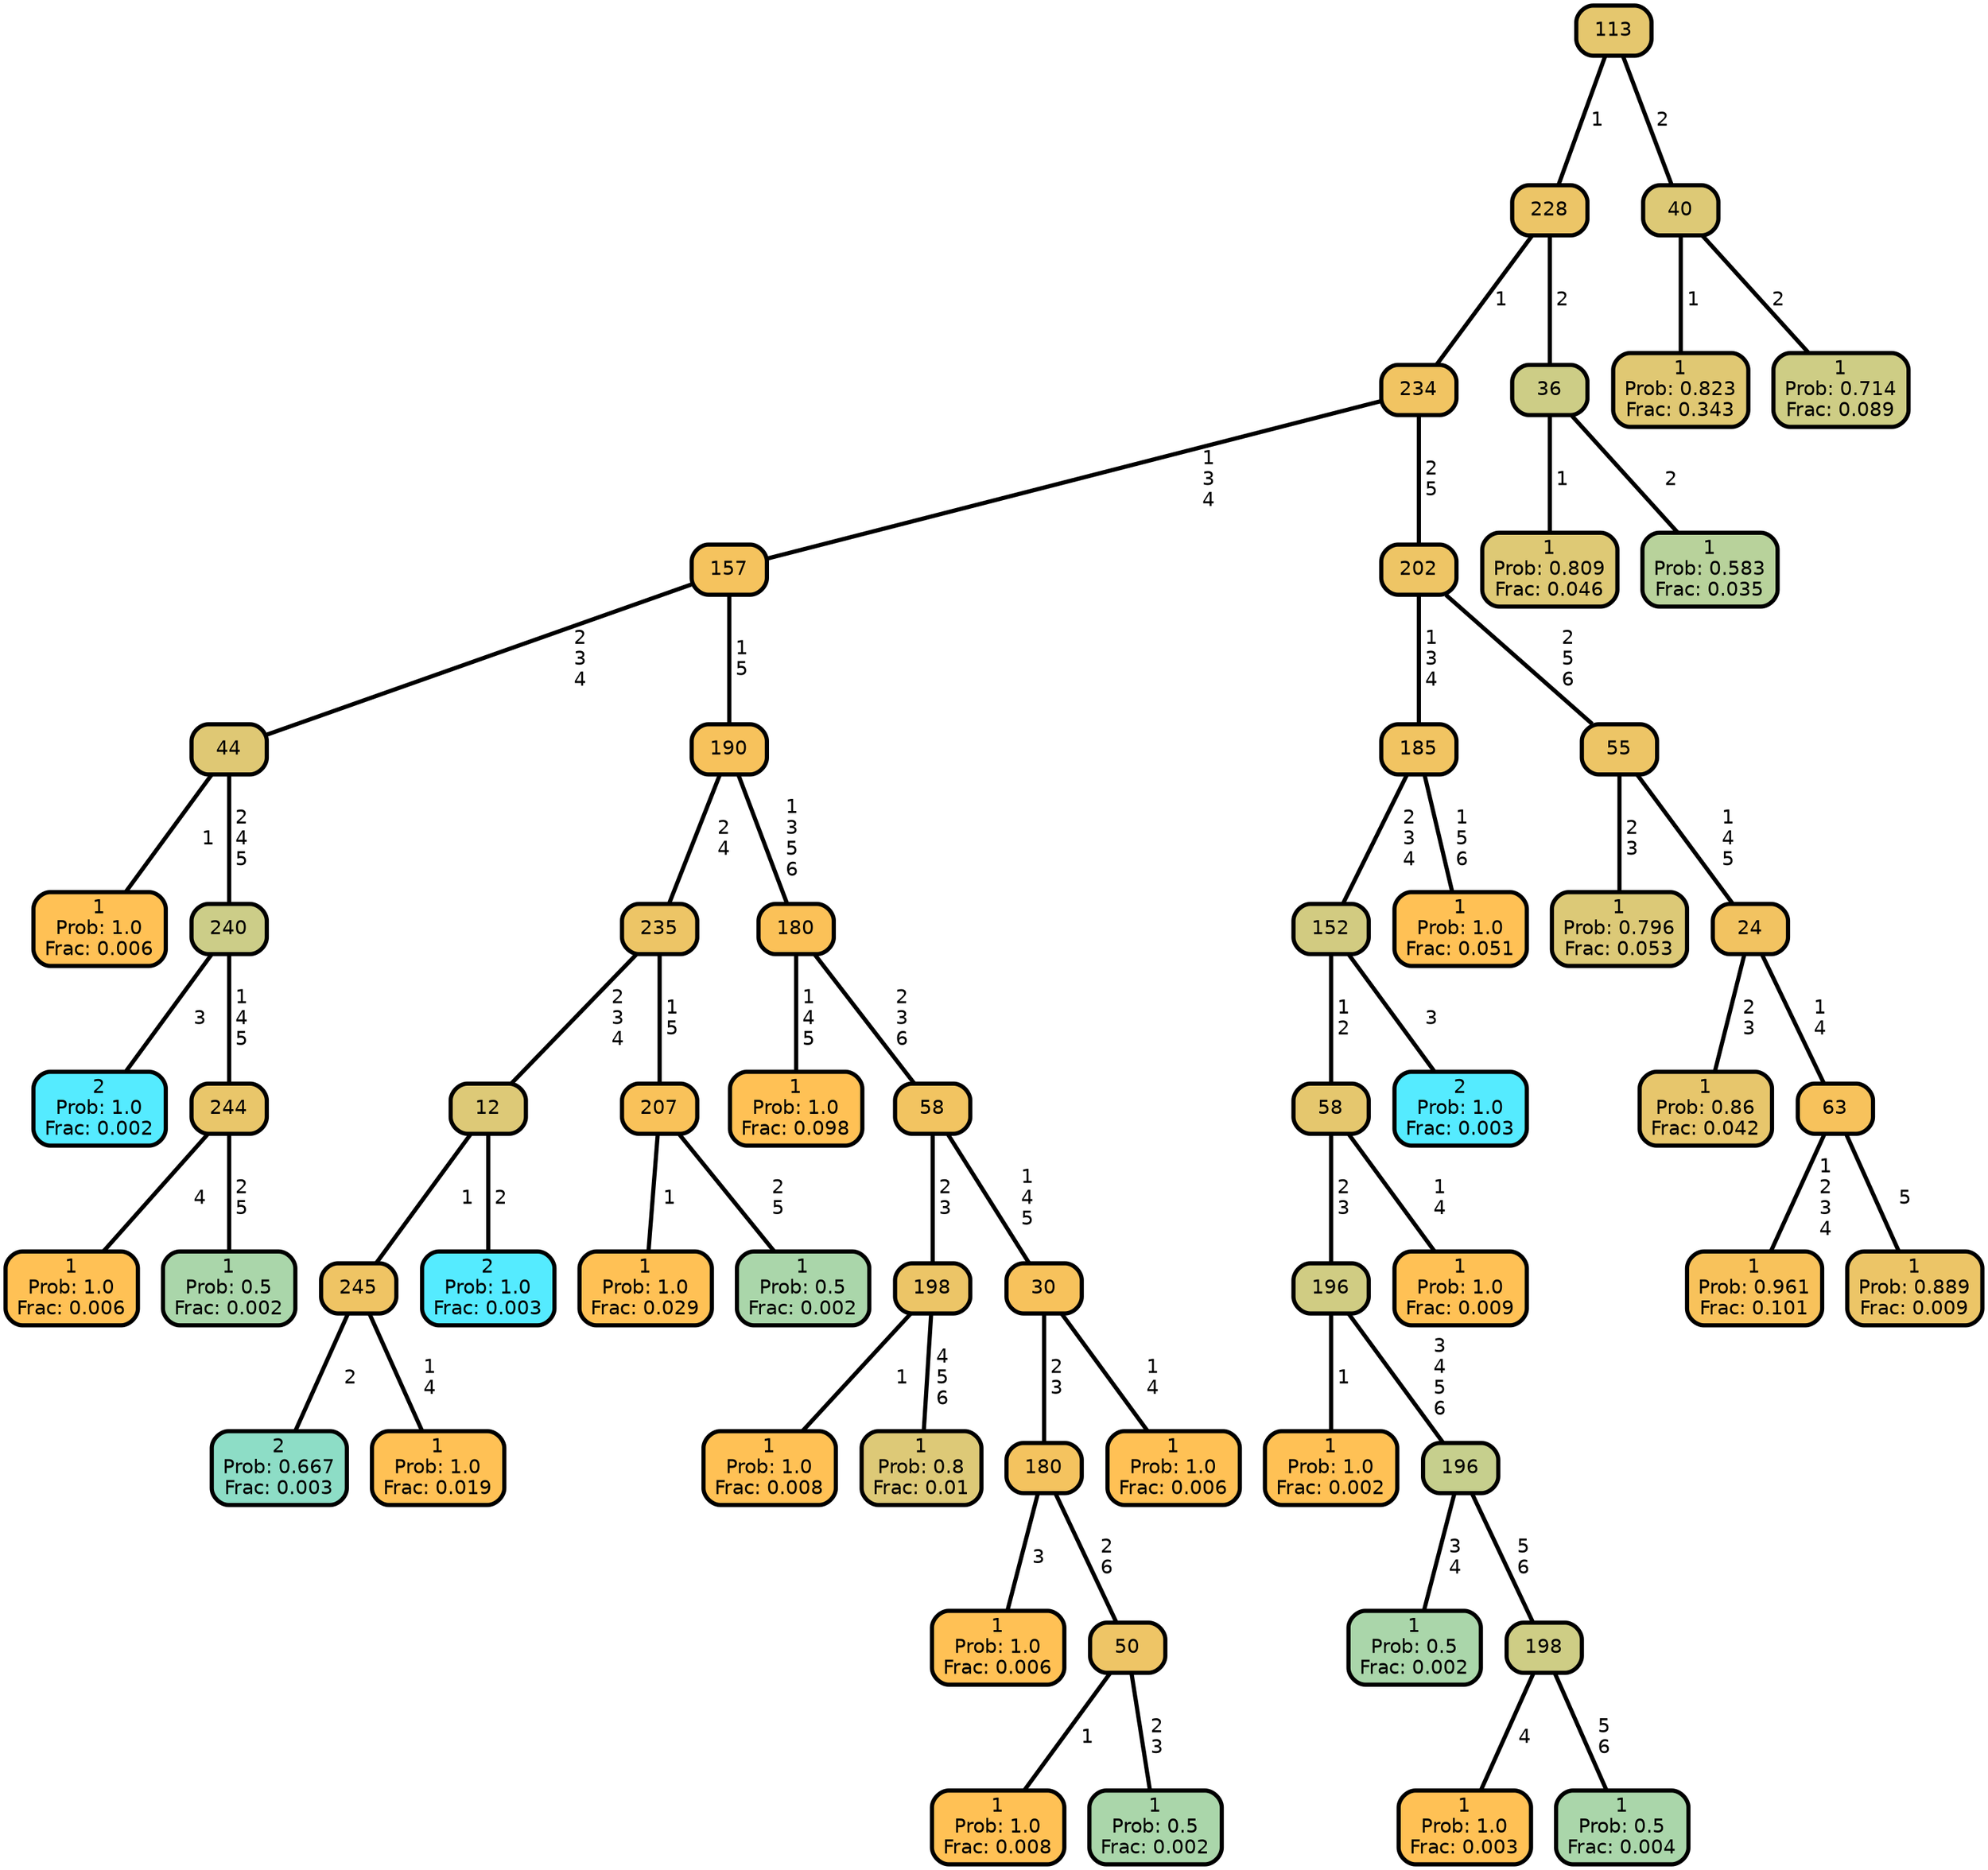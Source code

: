 graph Tree {
node [shape=box, style="filled, rounded",color="black",penwidth="3",fontcolor="black",                 fontname=helvetica] ;
graph [ranksep="0 equally", splines=straight,                 bgcolor=transparent, dpi=200] ;
edge [fontname=helvetica, color=black] ;
0 [label="1
Prob: 1.0
Frac: 0.006", fillcolor="#ffc155"] ;
1 [label="44", fillcolor="#dfc874"] ;
2 [label="2
Prob: 1.0
Frac: 0.002", fillcolor="#55ebff"] ;
3 [label="240", fillcolor="#cccd88"] ;
4 [label="1
Prob: 1.0
Frac: 0.006", fillcolor="#ffc155"] ;
5 [label="244", fillcolor="#e9c66a"] ;
6 [label="1
Prob: 0.5
Frac: 0.002", fillcolor="#aad6aa"] ;
7 [label="157", fillcolor="#f5c35e"] ;
8 [label="2
Prob: 0.667
Frac: 0.003", fillcolor="#8dddc6"] ;
9 [label="245", fillcolor="#efc464"] ;
10 [label="1
Prob: 1.0
Frac: 0.019", fillcolor="#ffc155"] ;
11 [label="12", fillcolor="#ddc977"] ;
12 [label="2
Prob: 1.0
Frac: 0.003", fillcolor="#55ebff"] ;
13 [label="235", fillcolor="#edc566"] ;
14 [label="1
Prob: 1.0
Frac: 0.029", fillcolor="#ffc155"] ;
15 [label="207", fillcolor="#f9c25a"] ;
16 [label="1
Prob: 0.5
Frac: 0.002", fillcolor="#aad6aa"] ;
17 [label="190", fillcolor="#f7c25c"] ;
18 [label="1
Prob: 1.0
Frac: 0.098", fillcolor="#ffc155"] ;
19 [label="180", fillcolor="#fbc158"] ;
20 [label="1
Prob: 1.0
Frac: 0.008", fillcolor="#ffc155"] ;
21 [label="198", fillcolor="#ecc567"] ;
22 [label="1
Prob: 0.8
Frac: 0.01", fillcolor="#ddc977"] ;
23 [label="58", fillcolor="#f2c461"] ;
24 [label="1
Prob: 1.0
Frac: 0.006", fillcolor="#ffc155"] ;
25 [label="180", fillcolor="#f4c35f"] ;
26 [label="1
Prob: 1.0
Frac: 0.008", fillcolor="#ffc155"] ;
27 [label="50", fillcolor="#eec566"] ;
28 [label="1
Prob: 0.5
Frac: 0.002", fillcolor="#aad6aa"] ;
29 [label="30", fillcolor="#f7c25c"] ;
30 [label="1
Prob: 1.0
Frac: 0.006", fillcolor="#ffc155"] ;
31 [label="234", fillcolor="#f1c462"] ;
32 [label="1
Prob: 1.0
Frac: 0.002", fillcolor="#ffc155"] ;
33 [label="196", fillcolor="#d0cc83"] ;
34 [label="1
Prob: 0.5
Frac: 0.002", fillcolor="#aad6aa"] ;
35 [label="196", fillcolor="#c6cf8d"] ;
36 [label="1
Prob: 1.0
Frac: 0.003", fillcolor="#ffc155"] ;
37 [label="198", fillcolor="#cecd85"] ;
38 [label="1
Prob: 0.5
Frac: 0.004", fillcolor="#aad6aa"] ;
39 [label="58", fillcolor="#e5c76e"] ;
40 [label="1
Prob: 1.0
Frac: 0.009", fillcolor="#ffc155"] ;
41 [label="152", fillcolor="#d2cb81"] ;
42 [label="2
Prob: 1.0
Frac: 0.003", fillcolor="#55ebff"] ;
43 [label="185", fillcolor="#f1c462"] ;
44 [label="1
Prob: 1.0
Frac: 0.051", fillcolor="#ffc155"] ;
45 [label="202", fillcolor="#eec565"] ;
46 [label="1
Prob: 0.796
Frac: 0.053", fillcolor="#dcc977"] ;
47 [label="55", fillcolor="#edc566"] ;
48 [label="1
Prob: 0.86
Frac: 0.042", fillcolor="#e7c66c"] ;
49 [label="24", fillcolor="#f2c361"] ;
50 [label="1
Prob: 0.961
Frac: 0.101", fillcolor="#f8c25b"] ;
51 [label="63", fillcolor="#f7c25c"] ;
52 [label="1
Prob: 0.889
Frac: 0.009", fillcolor="#ecc567"] ;
53 [label="228", fillcolor="#ecc567"] ;
54 [label="1
Prob: 0.809
Frac: 0.046", fillcolor="#dec975"] ;
55 [label="36", fillcolor="#cdcd86"] ;
56 [label="1
Prob: 0.583
Frac: 0.035", fillcolor="#b8d29b"] ;
57 [label="113", fillcolor="#e5c76e"] ;
58 [label="1
Prob: 0.823
Frac: 0.343", fillcolor="#e0c873"] ;
59 [label="40", fillcolor="#ddc976"] ;
60 [label="1
Prob: 0.714
Frac: 0.089", fillcolor="#cecd85"] ;
1 -- 0 [label=" 1",penwidth=3] ;
1 -- 3 [label=" 2\n 4\n 5",penwidth=3] ;
3 -- 2 [label=" 3",penwidth=3] ;
3 -- 5 [label=" 1\n 4\n 5",penwidth=3] ;
5 -- 4 [label=" 4",penwidth=3] ;
5 -- 6 [label=" 2\n 5",penwidth=3] ;
7 -- 1 [label=" 2\n 3\n 4",penwidth=3] ;
7 -- 17 [label=" 1\n 5",penwidth=3] ;
9 -- 8 [label=" 2",penwidth=3] ;
9 -- 10 [label=" 1\n 4",penwidth=3] ;
11 -- 9 [label=" 1",penwidth=3] ;
11 -- 12 [label=" 2",penwidth=3] ;
13 -- 11 [label=" 2\n 3\n 4",penwidth=3] ;
13 -- 15 [label=" 1\n 5",penwidth=3] ;
15 -- 14 [label=" 1",penwidth=3] ;
15 -- 16 [label=" 2\n 5",penwidth=3] ;
17 -- 13 [label=" 2\n 4",penwidth=3] ;
17 -- 19 [label=" 1\n 3\n 5\n 6",penwidth=3] ;
19 -- 18 [label=" 1\n 4\n 5",penwidth=3] ;
19 -- 23 [label=" 2\n 3\n 6",penwidth=3] ;
21 -- 20 [label=" 1",penwidth=3] ;
21 -- 22 [label=" 4\n 5\n 6",penwidth=3] ;
23 -- 21 [label=" 2\n 3",penwidth=3] ;
23 -- 29 [label=" 1\n 4\n 5",penwidth=3] ;
25 -- 24 [label=" 3",penwidth=3] ;
25 -- 27 [label=" 2\n 6",penwidth=3] ;
27 -- 26 [label=" 1",penwidth=3] ;
27 -- 28 [label=" 2\n 3",penwidth=3] ;
29 -- 25 [label=" 2\n 3",penwidth=3] ;
29 -- 30 [label=" 1\n 4",penwidth=3] ;
31 -- 7 [label=" 1\n 3\n 4",penwidth=3] ;
31 -- 45 [label=" 2\n 5",penwidth=3] ;
33 -- 32 [label=" 1",penwidth=3] ;
33 -- 35 [label=" 3\n 4\n 5\n 6",penwidth=3] ;
35 -- 34 [label=" 3\n 4",penwidth=3] ;
35 -- 37 [label=" 5\n 6",penwidth=3] ;
37 -- 36 [label=" 4",penwidth=3] ;
37 -- 38 [label=" 5\n 6",penwidth=3] ;
39 -- 33 [label=" 2\n 3",penwidth=3] ;
39 -- 40 [label=" 1\n 4",penwidth=3] ;
41 -- 39 [label=" 1\n 2",penwidth=3] ;
41 -- 42 [label=" 3",penwidth=3] ;
43 -- 41 [label=" 2\n 3\n 4",penwidth=3] ;
43 -- 44 [label=" 1\n 5\n 6",penwidth=3] ;
45 -- 43 [label=" 1\n 3\n 4",penwidth=3] ;
45 -- 47 [label=" 2\n 5\n 6",penwidth=3] ;
47 -- 46 [label=" 2\n 3",penwidth=3] ;
47 -- 49 [label=" 1\n 4\n 5",penwidth=3] ;
49 -- 48 [label=" 2\n 3",penwidth=3] ;
49 -- 51 [label=" 1\n 4",penwidth=3] ;
51 -- 50 [label=" 1\n 2\n 3\n 4",penwidth=3] ;
51 -- 52 [label=" 5",penwidth=3] ;
53 -- 31 [label=" 1",penwidth=3] ;
53 -- 55 [label=" 2",penwidth=3] ;
55 -- 54 [label=" 1",penwidth=3] ;
55 -- 56 [label=" 2",penwidth=3] ;
57 -- 53 [label=" 1",penwidth=3] ;
57 -- 59 [label=" 2",penwidth=3] ;
59 -- 58 [label=" 1",penwidth=3] ;
59 -- 60 [label=" 2",penwidth=3] ;
{rank = same;}}